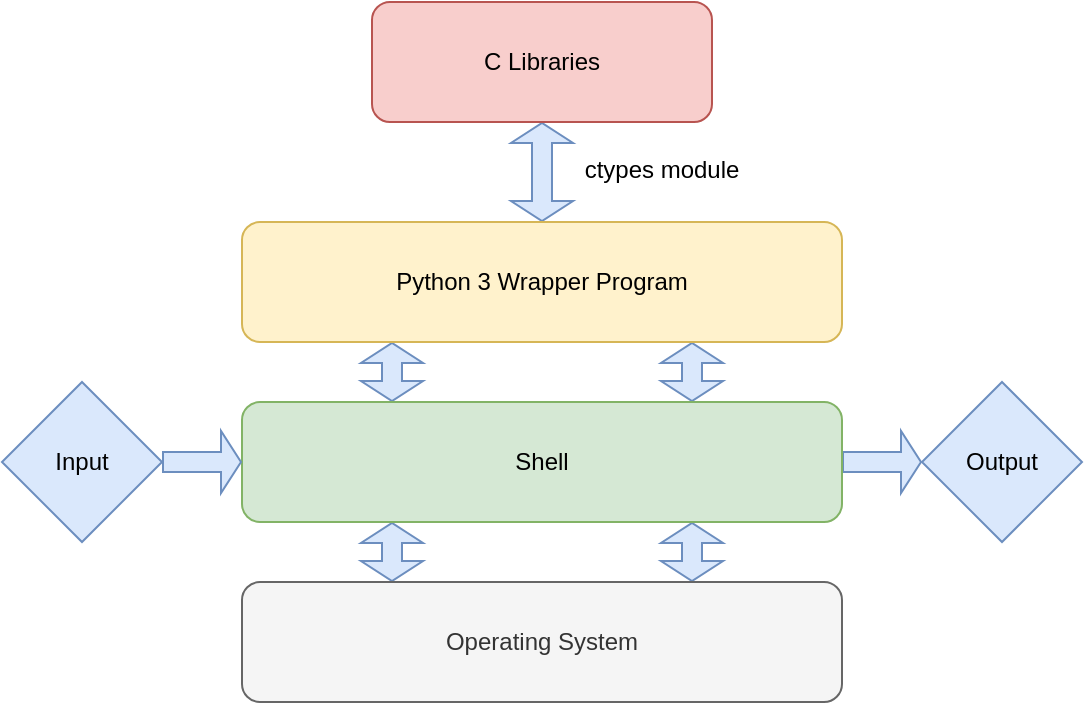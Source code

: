 <mxfile version="13.9.9" type="device"><diagram id="d0Am4GU-KbRb6eSMQMxn" name="Seite-1"><mxGraphModel dx="1072" dy="792" grid="1" gridSize="10" guides="1" tooltips="1" connect="1" arrows="1" fold="1" page="1" pageScale="1" pageWidth="827" pageHeight="1169" math="0" shadow="0"><root><mxCell id="0"/><mxCell id="1" parent="0"/><mxCell id="qwFHOch9t_S1eBVuw6Q5-6" style="edgeStyle=orthogonalEdgeStyle;rounded=0;orthogonalLoop=1;jettySize=auto;html=1;exitX=0.25;exitY=0;exitDx=0;exitDy=0;entryX=0.25;entryY=1;entryDx=0;entryDy=0;shape=flexArrow;startArrow=block;startSize=3;endSize=3;fillColor=#dae8fc;strokeColor=#6c8ebf;" parent="1" source="qwFHOch9t_S1eBVuw6Q5-1" target="qwFHOch9t_S1eBVuw6Q5-2" edge="1"><mxGeometry relative="1" as="geometry"/></mxCell><mxCell id="qwFHOch9t_S1eBVuw6Q5-7" style="edgeStyle=orthogonalEdgeStyle;shape=flexArrow;rounded=0;orthogonalLoop=1;jettySize=auto;html=1;exitX=0.75;exitY=0;exitDx=0;exitDy=0;entryX=0.75;entryY=1;entryDx=0;entryDy=0;startArrow=block;startSize=3;endSize=3;fillColor=#dae8fc;strokeColor=#6c8ebf;" parent="1" source="qwFHOch9t_S1eBVuw6Q5-1" target="qwFHOch9t_S1eBVuw6Q5-2" edge="1"><mxGeometry relative="1" as="geometry"/></mxCell><mxCell id="qwFHOch9t_S1eBVuw6Q5-1" value="Operating System" style="rounded=1;whiteSpace=wrap;html=1;fillColor=#f5f5f5;strokeColor=#666666;fontColor=#333333;" parent="1" vertex="1"><mxGeometry x="230" y="420" width="300" height="60" as="geometry"/></mxCell><mxCell id="qwFHOch9t_S1eBVuw6Q5-8" style="edgeStyle=orthogonalEdgeStyle;shape=flexArrow;rounded=0;orthogonalLoop=1;jettySize=auto;html=1;exitX=0.25;exitY=0;exitDx=0;exitDy=0;entryX=0.25;entryY=1;entryDx=0;entryDy=0;startArrow=block;startSize=3;endSize=3;fillColor=#dae8fc;strokeColor=#6c8ebf;" parent="1" source="qwFHOch9t_S1eBVuw6Q5-2" target="qwFHOch9t_S1eBVuw6Q5-3" edge="1"><mxGeometry relative="1" as="geometry"/></mxCell><mxCell id="qwFHOch9t_S1eBVuw6Q5-9" style="edgeStyle=orthogonalEdgeStyle;shape=flexArrow;rounded=0;orthogonalLoop=1;jettySize=auto;html=1;exitX=0.75;exitY=0;exitDx=0;exitDy=0;entryX=0.75;entryY=1;entryDx=0;entryDy=0;startArrow=block;startSize=3;endSize=3;fillColor=#dae8fc;strokeColor=#6c8ebf;" parent="1" source="qwFHOch9t_S1eBVuw6Q5-2" target="qwFHOch9t_S1eBVuw6Q5-3" edge="1"><mxGeometry relative="1" as="geometry"/></mxCell><mxCell id="qwFHOch9t_S1eBVuw6Q5-13" style="edgeStyle=orthogonalEdgeStyle;shape=flexArrow;rounded=0;orthogonalLoop=1;jettySize=auto;html=1;exitX=1;exitY=0.5;exitDx=0;exitDy=0;entryX=0;entryY=0.5;entryDx=0;entryDy=0;startArrow=none;startFill=0;startSize=3;endSize=3;fillColor=#dae8fc;strokeColor=#6c8ebf;" parent="1" source="qwFHOch9t_S1eBVuw6Q5-2" target="qwFHOch9t_S1eBVuw6Q5-11" edge="1"><mxGeometry relative="1" as="geometry"/></mxCell><mxCell id="qwFHOch9t_S1eBVuw6Q5-2" value="Shell" style="rounded=1;whiteSpace=wrap;html=1;fillColor=#d5e8d4;strokeColor=#82b366;" parent="1" vertex="1"><mxGeometry x="230" y="330" width="300" height="60" as="geometry"/></mxCell><mxCell id="qwFHOch9t_S1eBVuw6Q5-14" style="edgeStyle=orthogonalEdgeStyle;shape=flexArrow;rounded=0;orthogonalLoop=1;jettySize=auto;html=1;exitX=0.5;exitY=0;exitDx=0;exitDy=0;entryX=0.5;entryY=1;entryDx=0;entryDy=0;startArrow=block;startFill=0;startSize=3;endSize=3;fillColor=#dae8fc;strokeColor=#6c8ebf;" parent="1" source="qwFHOch9t_S1eBVuw6Q5-3" target="qwFHOch9t_S1eBVuw6Q5-4" edge="1"><mxGeometry relative="1" as="geometry"/></mxCell><mxCell id="qwFHOch9t_S1eBVuw6Q5-3" value="Python 3 Wrapper Program" style="rounded=1;whiteSpace=wrap;html=1;fillColor=#fff2cc;strokeColor=#d6b656;" parent="1" vertex="1"><mxGeometry x="230" y="240" width="300" height="60" as="geometry"/></mxCell><mxCell id="qwFHOch9t_S1eBVuw6Q5-4" value="C Libraries" style="rounded=1;whiteSpace=wrap;html=1;fillColor=#f8cecc;strokeColor=#b85450;" parent="1" vertex="1"><mxGeometry x="295" y="130" width="170" height="60" as="geometry"/></mxCell><mxCell id="qwFHOch9t_S1eBVuw6Q5-12" style="edgeStyle=orthogonalEdgeStyle;shape=flexArrow;rounded=0;orthogonalLoop=1;jettySize=auto;html=1;exitX=1;exitY=0.5;exitDx=0;exitDy=0;entryX=0;entryY=0.5;entryDx=0;entryDy=0;startArrow=none;startSize=3;endSize=3;startFill=0;fillColor=#dae8fc;strokeColor=#6c8ebf;" parent="1" source="qwFHOch9t_S1eBVuw6Q5-10" target="qwFHOch9t_S1eBVuw6Q5-2" edge="1"><mxGeometry relative="1" as="geometry"/></mxCell><mxCell id="qwFHOch9t_S1eBVuw6Q5-10" value="Input" style="rhombus;whiteSpace=wrap;html=1;fillColor=#dae8fc;strokeColor=#6c8ebf;" parent="1" vertex="1"><mxGeometry x="110" y="320" width="80" height="80" as="geometry"/></mxCell><mxCell id="qwFHOch9t_S1eBVuw6Q5-11" value="Output" style="rhombus;whiteSpace=wrap;html=1;fillColor=#dae8fc;strokeColor=#6c8ebf;" parent="1" vertex="1"><mxGeometry x="570" y="320" width="80" height="80" as="geometry"/></mxCell><mxCell id="qwFHOch9t_S1eBVuw6Q5-15" value="ctypes module" style="text;html=1;strokeColor=none;fillColor=none;align=center;verticalAlign=middle;whiteSpace=wrap;rounded=0;" parent="1" vertex="1"><mxGeometry x="390" y="204" width="100" height="20" as="geometry"/></mxCell></root></mxGraphModel></diagram></mxfile>
